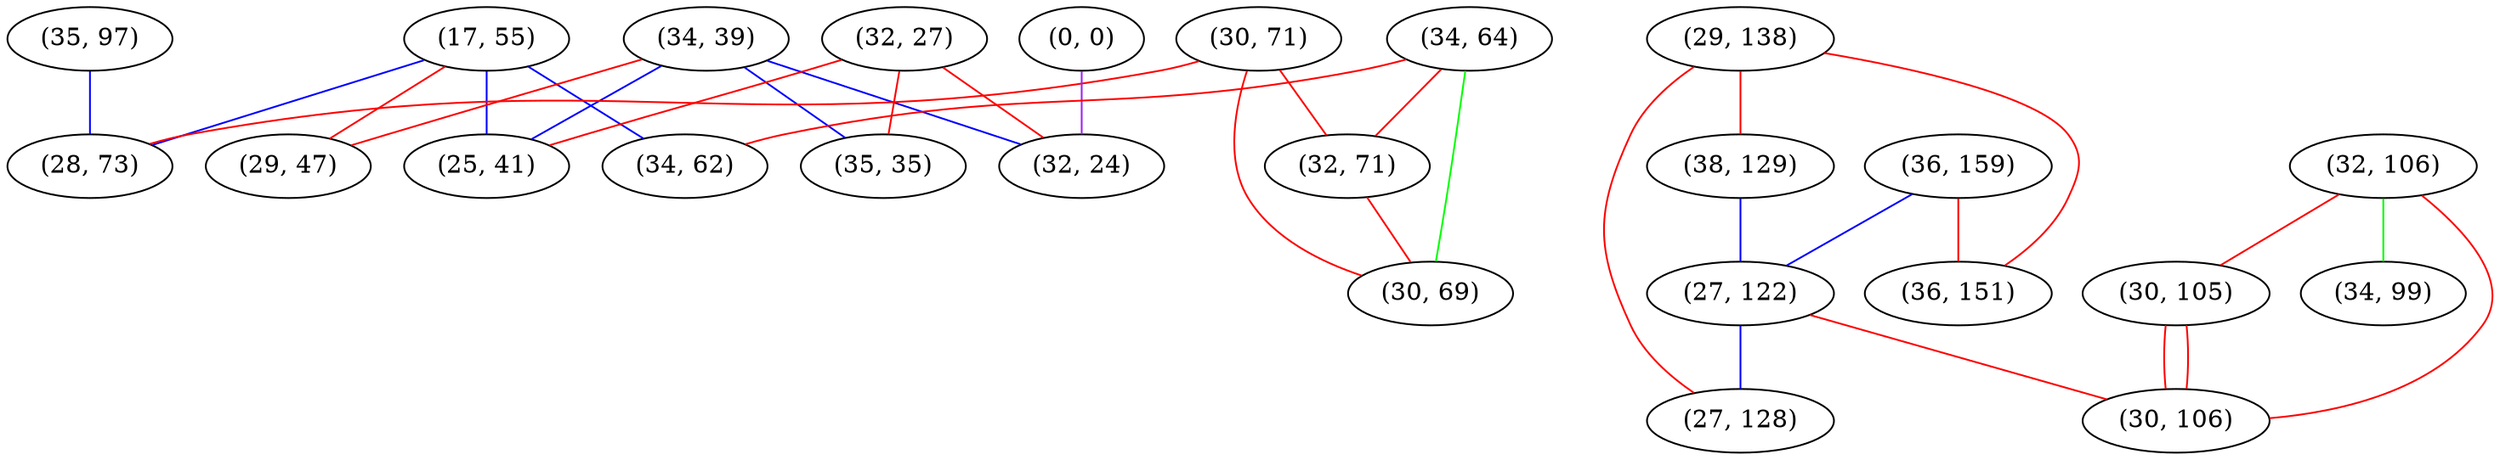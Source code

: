 graph "" {
"(35, 97)";
"(29, 138)";
"(38, 129)";
"(32, 106)";
"(17, 55)";
"(34, 39)";
"(32, 27)";
"(36, 159)";
"(29, 47)";
"(30, 71)";
"(0, 0)";
"(30, 105)";
"(32, 24)";
"(27, 122)";
"(34, 64)";
"(36, 151)";
"(34, 99)";
"(25, 41)";
"(27, 128)";
"(35, 35)";
"(34, 62)";
"(28, 73)";
"(32, 71)";
"(30, 106)";
"(30, 69)";
"(35, 97)" -- "(28, 73)"  [color=blue, key=0, weight=3];
"(29, 138)" -- "(27, 128)"  [color=red, key=0, weight=1];
"(29, 138)" -- "(36, 151)"  [color=red, key=0, weight=1];
"(29, 138)" -- "(38, 129)"  [color=red, key=0, weight=1];
"(38, 129)" -- "(27, 122)"  [color=blue, key=0, weight=3];
"(32, 106)" -- "(30, 105)"  [color=red, key=0, weight=1];
"(32, 106)" -- "(30, 106)"  [color=red, key=0, weight=1];
"(32, 106)" -- "(34, 99)"  [color=green, key=0, weight=2];
"(17, 55)" -- "(29, 47)"  [color=red, key=0, weight=1];
"(17, 55)" -- "(28, 73)"  [color=blue, key=0, weight=3];
"(17, 55)" -- "(25, 41)"  [color=blue, key=0, weight=3];
"(17, 55)" -- "(34, 62)"  [color=blue, key=0, weight=3];
"(34, 39)" -- "(29, 47)"  [color=red, key=0, weight=1];
"(34, 39)" -- "(35, 35)"  [color=blue, key=0, weight=3];
"(34, 39)" -- "(32, 24)"  [color=blue, key=0, weight=3];
"(34, 39)" -- "(25, 41)"  [color=blue, key=0, weight=3];
"(32, 27)" -- "(32, 24)"  [color=red, key=0, weight=1];
"(32, 27)" -- "(25, 41)"  [color=red, key=0, weight=1];
"(32, 27)" -- "(35, 35)"  [color=red, key=0, weight=1];
"(36, 159)" -- "(36, 151)"  [color=red, key=0, weight=1];
"(36, 159)" -- "(27, 122)"  [color=blue, key=0, weight=3];
"(30, 71)" -- "(28, 73)"  [color=red, key=0, weight=1];
"(30, 71)" -- "(30, 69)"  [color=red, key=0, weight=1];
"(30, 71)" -- "(32, 71)"  [color=red, key=0, weight=1];
"(0, 0)" -- "(32, 24)"  [color=purple, key=0, weight=4];
"(30, 105)" -- "(30, 106)"  [color=red, key=0, weight=1];
"(30, 105)" -- "(30, 106)"  [color=red, key=1, weight=1];
"(27, 122)" -- "(27, 128)"  [color=blue, key=0, weight=3];
"(27, 122)" -- "(30, 106)"  [color=red, key=0, weight=1];
"(34, 64)" -- "(34, 62)"  [color=red, key=0, weight=1];
"(34, 64)" -- "(30, 69)"  [color=green, key=0, weight=2];
"(34, 64)" -- "(32, 71)"  [color=red, key=0, weight=1];
"(32, 71)" -- "(30, 69)"  [color=red, key=0, weight=1];
}
